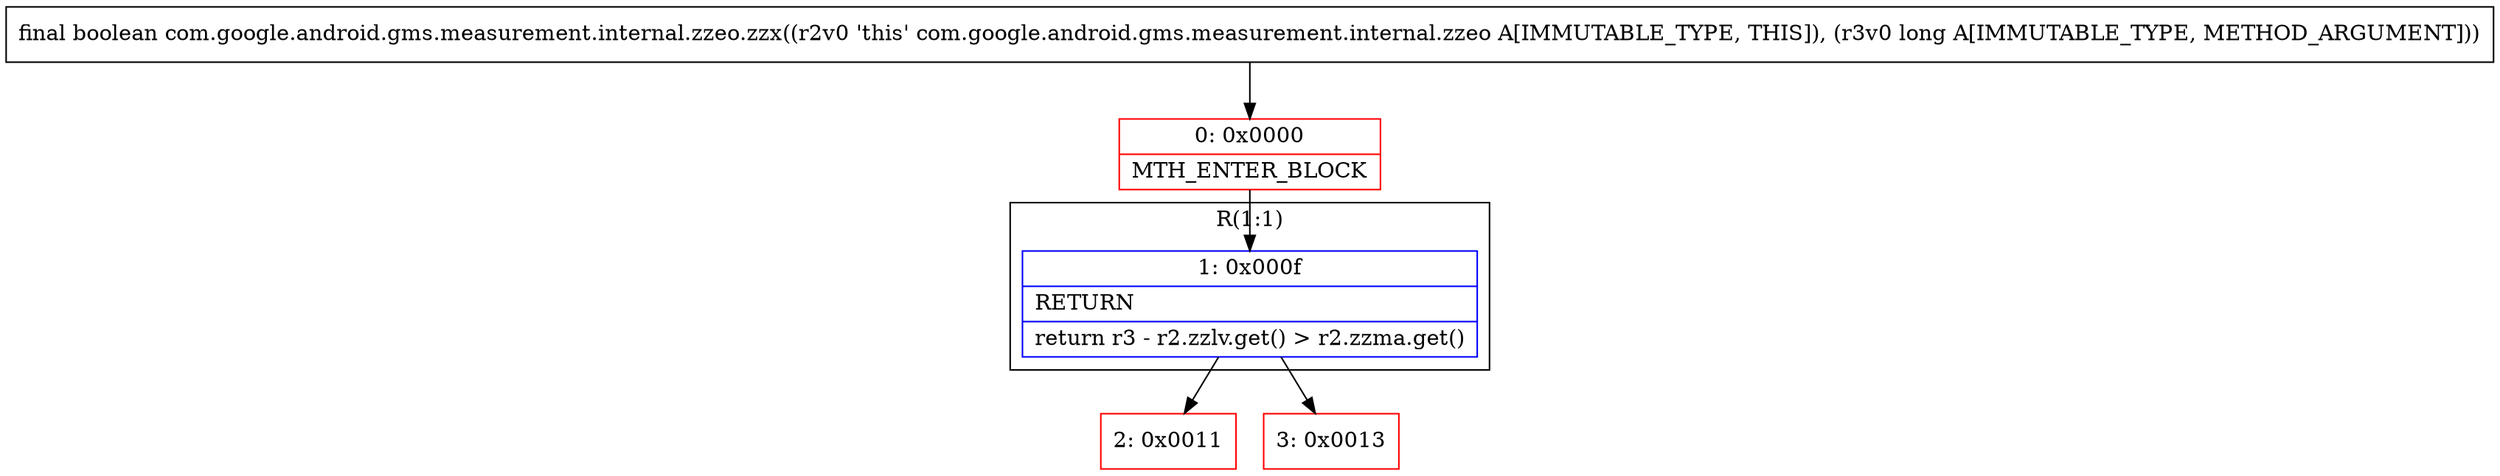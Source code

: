 digraph "CFG forcom.google.android.gms.measurement.internal.zzeo.zzx(J)Z" {
subgraph cluster_Region_1501802593 {
label = "R(1:1)";
node [shape=record,color=blue];
Node_1 [shape=record,label="{1\:\ 0x000f|RETURN\l|return r3 \- r2.zzlv.get() \> r2.zzma.get()\l}"];
}
Node_0 [shape=record,color=red,label="{0\:\ 0x0000|MTH_ENTER_BLOCK\l}"];
Node_2 [shape=record,color=red,label="{2\:\ 0x0011}"];
Node_3 [shape=record,color=red,label="{3\:\ 0x0013}"];
MethodNode[shape=record,label="{final boolean com.google.android.gms.measurement.internal.zzeo.zzx((r2v0 'this' com.google.android.gms.measurement.internal.zzeo A[IMMUTABLE_TYPE, THIS]), (r3v0 long A[IMMUTABLE_TYPE, METHOD_ARGUMENT])) }"];
MethodNode -> Node_0;
Node_1 -> Node_2;
Node_1 -> Node_3;
Node_0 -> Node_1;
}

